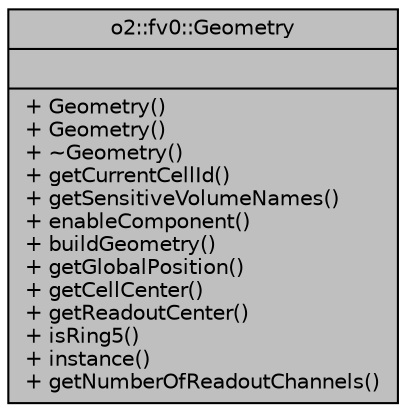digraph "o2::fv0::Geometry"
{
 // INTERACTIVE_SVG=YES
  bgcolor="transparent";
  edge [fontname="Helvetica",fontsize="10",labelfontname="Helvetica",labelfontsize="10"];
  node [fontname="Helvetica",fontsize="10",shape=record];
  Node1 [label="{o2::fv0::Geometry\n||+ Geometry()\l+ Geometry()\l+ ~Geometry()\l+ getCurrentCellId()\l+ getSensitiveVolumeNames()\l+ enableComponent()\l+ buildGeometry()\l+ getGlobalPosition()\l+ getCellCenter()\l+ getReadoutCenter()\l+ isRing5()\l+ instance()\l+ getNumberOfReadoutChannels()\l}",height=0.2,width=0.4,color="black", fillcolor="grey75", style="filled", fontcolor="black"];
}
